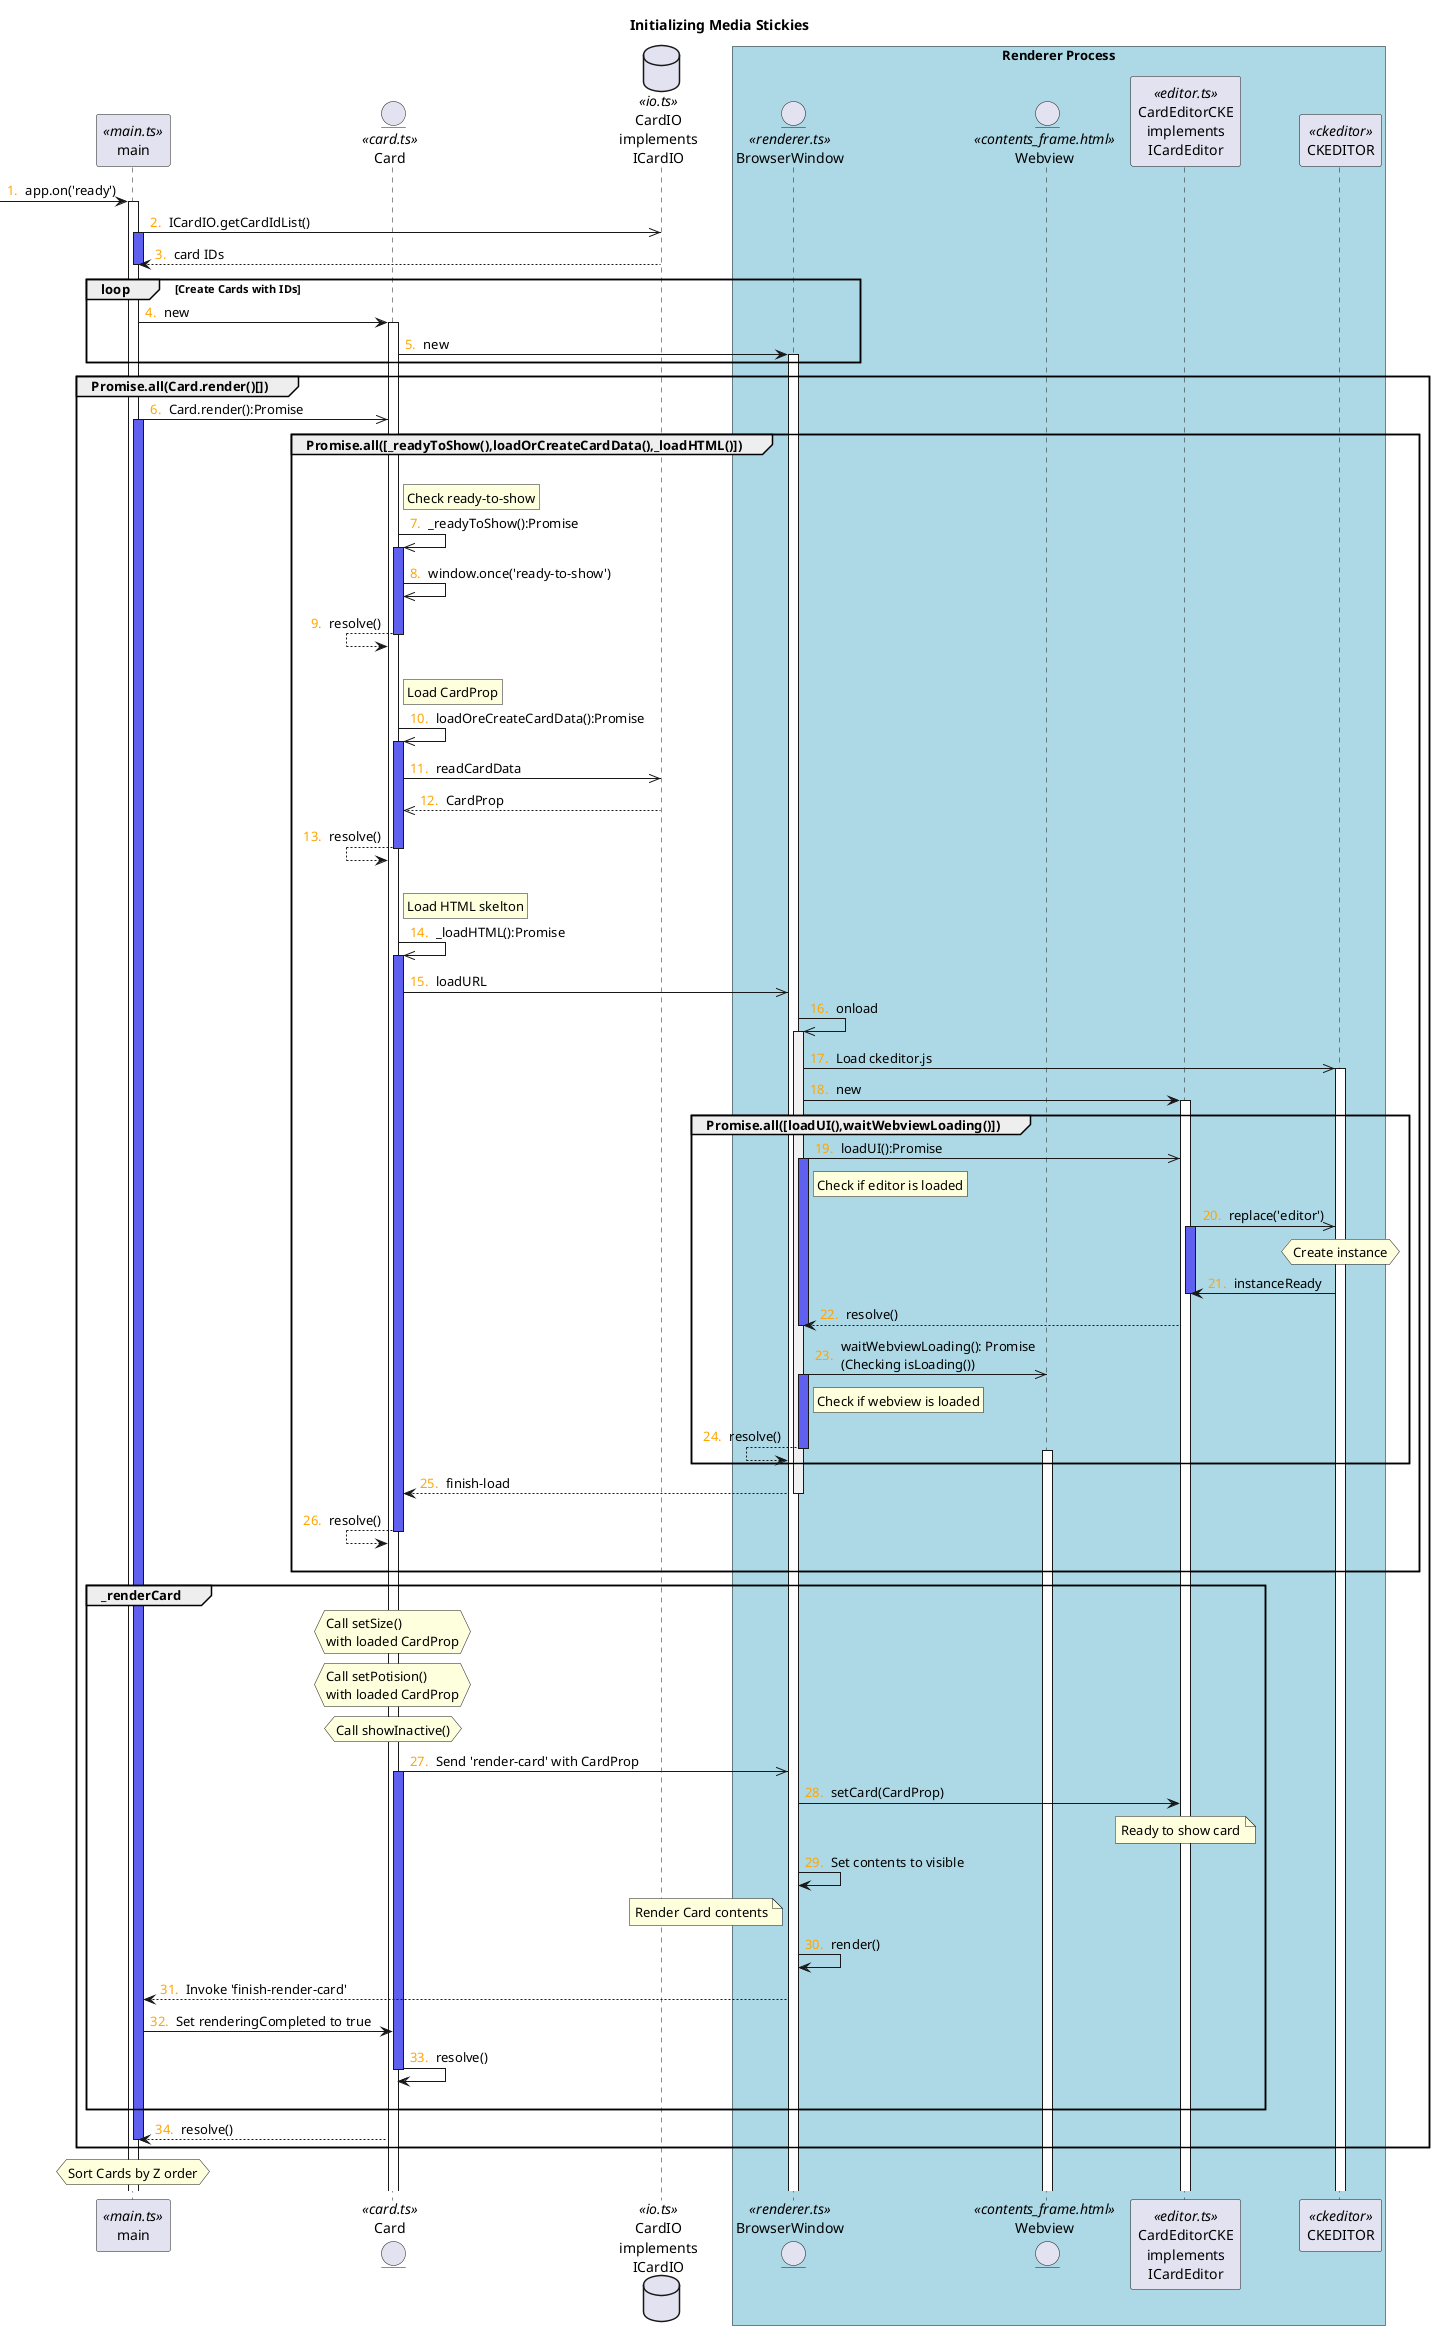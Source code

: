 ' PlantUML
@startuml
title Initializing Media Stickies

autonumber "<font color=orange>0. "
participant main <<main.ts>> order 10
entity Card <<card.ts>> order 20
database ICardIO as "CardIO\nimplements\nICardIO" <<io.ts>> order 50
box "Renderer Process" #LightBlue
  entity BrowserWindow <<renderer.ts>> order 100
  entity Webview <<contents_frame.html>> order 101
  participant ICardEditor as "CardEditorCKE\nimplements\nICardEditor" <<editor.ts>> order 111
  participant CKEDITOR <<ckeditor>> order 112
end box 

[-> main: app.on('ready')
activate main

main ->>ICardIO: ICardIO.getCardIdList()
activate main #6060f0
main <-- ICardIO: card IDs
deactivate main
loop Create Cards with IDs
  main -> Card: new
  activate Card
  Card -> BrowserWindow: new
  activate BrowserWindow
end

group Promise.all(Card.render()[])
  main ->> Card: Card.render():Promise
  activate main #6060f0  
  group Promise.all([_readyToShow(),loadOrCreateCardData(),_loadHTML()])    
    |||
    rnote right Card: Check ready-to-show
    Card ->> Card: _readyToShow():Promise
    activate Card  #6060f0
    Card ->> Card: window.once('ready-to-show')
    Card <-- Card: resolve()
    deactivate Card
    |||
    rnote Right Card: Load CardProp        
    Card ->> Card: loadOreCreateCardData():Promise
    activate Card  #6060f0
    Card ->> ICardIO: readCardData
    Card <<-- ICardIO: CardProp
    Card <-- Card: resolve()
    deactivate Card
    |||
    rnote Right Card: Load HTML skelton
    Card ->> Card: _loadHTML():Promise
    activate Card  #6060f0
    Card ->> BrowserWindow: loadURL
      BrowserWindow ->> BrowserWindow: onload
        activate BrowserWindow #f0f0f0
        BrowserWindow ->> CKEDITOR: Load ckeditor.js
        activate CKEDITOR
        BrowserWindow -> ICardEditor: new
        activate ICardEditor

        group Promise.all([loadUI(),waitWebviewLoading()])    
        BrowserWindow ->> ICardEditor: loadUI():Promise
          rnote Right BrowserWindow: Check if editor is loaded
          activate BrowserWindow #6060f0
          ICardEditor ->> CKEDITOR: replace('editor')
            activate ICardEditor #6060f0
            hnote over CKEDITOR: Create instance
            ICardEditor <- CKEDITOR: instanceReady
            deactivate ICardEditor
            BrowserWindow <-- ICardEditor: resolve()
          deactivate BrowserWindow

        BrowserWindow ->> Webview: waitWebviewLoading(): Promise\n(Checking isLoading())
          rnote Right BrowserWindow: Check if webview is loaded
          activate BrowserWindow #6060f0
        BrowserWindow <-- BrowserWindow: resolve()      
        activate Webview
        deactivate BrowserWindow
        end

        Card <-- BrowserWindow: finish-load
        deactivate BrowserWindow
    Card <-- Card: resolve()
    deactivate Card
    |||
  end

  group _renderCard
    hnote over Card: Call setSize()\nwith loaded CardProp
    hnote over Card: Call setPotision()\nwith loaded CardProp
    hnote over Card: Call showInactive()
    Card ->> BrowserWindow: Send 'render-card' with CardProp
    activate Card #6060f0
    BrowserWindow -> ICardEditor: setCard(CardProp)
    note over ICardEditor: Ready to show card
    BrowserWindow -> BrowserWindow: Set contents to visible
    note left BrowserWindow: Render Card contents
    BrowserWindow -> BrowserWindow: render()
    main <-- BrowserWindow: Invoke 'finish-render-card'
    main -> Card: Set renderingCompleted to true
    Card -> Card: resolve()
    deactivate Card
    |||
  end
  main <-- Card: resolve()
  deactivate main
end 
hnote over main: Sort Cards by Z order
@enduml